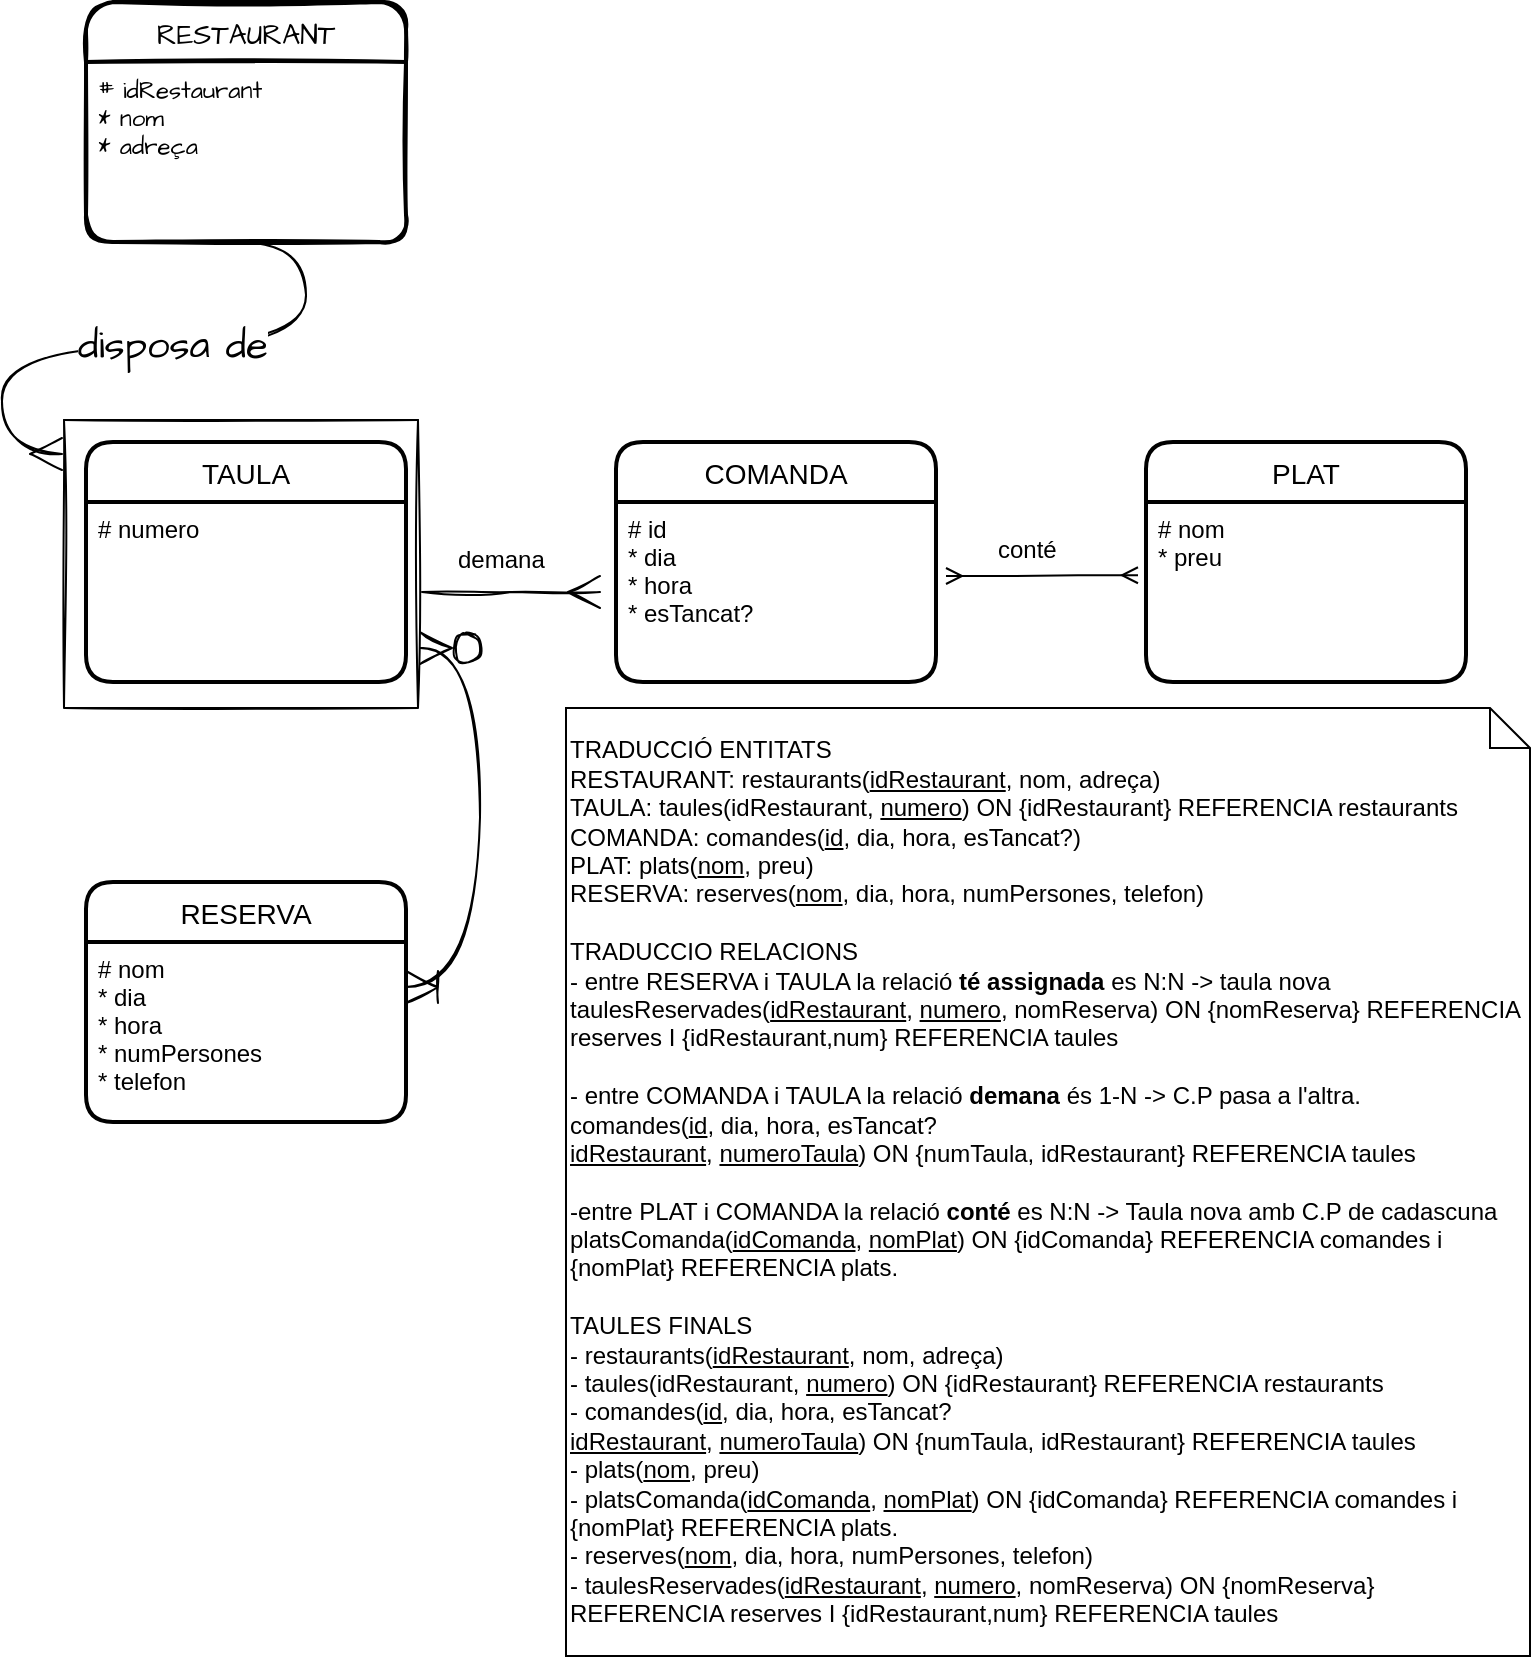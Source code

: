 <mxfile version="15.5.2" type="device"><diagram id="R2lEEEUBdFMjLlhIrx00" name="Page-1"><mxGraphModel dx="1038" dy="579" grid="0" gridSize="10" guides="1" tooltips="1" connect="1" arrows="1" fold="1" page="1" pageScale="1" pageWidth="850" pageHeight="1100" math="0" shadow="0" extFonts="Permanent Marker^https://fonts.googleapis.com/css?family=Permanent+Marker"><root><mxCell id="0"/><mxCell id="1" parent="0"/><mxCell id="PauZo8YYfAVxRnWJixpw-1" value="TAULA" style="swimlane;childLayout=stackLayout;horizontal=1;startSize=30;horizontalStack=0;rounded=1;fontSize=14;fontStyle=0;strokeWidth=2;resizeParent=0;resizeLast=1;shadow=0;dashed=0;align=center;" parent="1" vertex="1"><mxGeometry x="80" y="262" width="160" height="120" as="geometry"/></mxCell><mxCell id="PauZo8YYfAVxRnWJixpw-2" value="# numero" style="align=left;strokeColor=none;fillColor=none;spacingLeft=4;fontSize=12;verticalAlign=top;resizable=0;rotatable=0;part=1;" parent="PauZo8YYfAVxRnWJixpw-1" vertex="1"><mxGeometry y="30" width="160" height="90" as="geometry"/></mxCell><mxCell id="PauZo8YYfAVxRnWJixpw-3" value="PLAT" style="swimlane;childLayout=stackLayout;horizontal=1;startSize=30;horizontalStack=0;rounded=1;fontSize=14;fontStyle=0;strokeWidth=2;resizeParent=0;resizeLast=1;shadow=0;dashed=0;align=center;" parent="1" vertex="1"><mxGeometry x="610" y="262" width="160" height="120" as="geometry"/></mxCell><mxCell id="PauZo8YYfAVxRnWJixpw-4" value="# nom&#10;* preu" style="align=left;strokeColor=none;fillColor=none;spacingLeft=4;fontSize=12;verticalAlign=top;resizable=0;rotatable=0;part=1;" parent="PauZo8YYfAVxRnWJixpw-3" vertex="1"><mxGeometry y="30" width="160" height="90" as="geometry"/></mxCell><mxCell id="PauZo8YYfAVxRnWJixpw-5" value="COMANDA" style="swimlane;childLayout=stackLayout;horizontal=1;startSize=30;horizontalStack=0;rounded=1;fontSize=14;fontStyle=0;strokeWidth=2;resizeParent=0;resizeLast=1;shadow=0;dashed=0;align=center;" parent="1" vertex="1"><mxGeometry x="345" y="262" width="160" height="120" as="geometry"/></mxCell><mxCell id="PauZo8YYfAVxRnWJixpw-6" value="# id&#10;* dia&#10;* hora&#10;* esTancat?" style="align=left;strokeColor=none;fillColor=none;spacingLeft=4;fontSize=12;verticalAlign=top;resizable=0;rotatable=0;part=1;" parent="PauZo8YYfAVxRnWJixpw-5" vertex="1"><mxGeometry y="30" width="160" height="90" as="geometry"/></mxCell><mxCell id="PauZo8YYfAVxRnWJixpw-8" value="RESERVA" style="swimlane;childLayout=stackLayout;horizontal=1;startSize=30;horizontalStack=0;rounded=1;fontSize=14;fontStyle=0;strokeWidth=2;resizeParent=0;resizeLast=1;shadow=0;dashed=0;align=center;" parent="1" vertex="1"><mxGeometry x="80" y="482" width="160" height="120" as="geometry"/></mxCell><mxCell id="PauZo8YYfAVxRnWJixpw-9" value="# nom&#10;* dia&#10;* hora&#10;* numPersones&#10;* telefon" style="align=left;strokeColor=none;fillColor=none;spacingLeft=4;fontSize=12;verticalAlign=top;resizable=0;rotatable=0;part=1;" parent="PauZo8YYfAVxRnWJixpw-8" vertex="1"><mxGeometry y="30" width="160" height="90" as="geometry"/></mxCell><mxCell id="PauZo8YYfAVxRnWJixpw-12" value="" style="edgeStyle=entityRelationEdgeStyle;fontSize=12;html=1;endArrow=ERmany;startArrow=ERmany;rounded=0;entryX=-0.025;entryY=0.407;entryDx=0;entryDy=0;entryPerimeter=0;" parent="1" target="PauZo8YYfAVxRnWJixpw-4" edge="1"><mxGeometry width="100" height="100" relative="1" as="geometry"><mxPoint x="510" y="329" as="sourcePoint"/><mxPoint x="470" y="352" as="targetPoint"/></mxGeometry></mxCell><mxCell id="PauZo8YYfAVxRnWJixpw-14" value="demana" style="text;strokeColor=none;fillColor=none;spacingLeft=4;spacingRight=4;overflow=hidden;rotatable=0;points=[[0,0.5],[1,0.5]];portConstraint=eastwest;fontSize=12;" parent="1" vertex="1"><mxGeometry x="260" y="307" width="60" height="30" as="geometry"/></mxCell><mxCell id="PauZo8YYfAVxRnWJixpw-15" value="conté" style="text;strokeColor=none;fillColor=none;spacingLeft=4;spacingRight=4;overflow=hidden;rotatable=0;points=[[0,0.5],[1,0.5]];portConstraint=eastwest;fontSize=12;" parent="1" vertex="1"><mxGeometry x="530" y="302" width="40" height="30" as="geometry"/></mxCell><mxCell id="PauZo8YYfAVxRnWJixpw-16" value="TRADUCCIÓ ENTITATS&lt;br&gt;RESTAURANT: restaurants(&lt;u&gt;idRestaurant&lt;/u&gt;, nom, adreça)&lt;br&gt;TAULA: taules(idRestaurant,&amp;nbsp;&lt;u&gt;numero&lt;/u&gt;) ON {idRestaurant} REFERENCIA restaurants&lt;br&gt;&lt;div&gt;COMANDA: comandes(&lt;u&gt;id&lt;/u&gt;, dia, hora, esTancat?)&lt;/div&gt;&lt;div&gt;PLAT: plats(&lt;u&gt;nom&lt;/u&gt;, preu)&lt;/div&gt;&lt;div&gt;RESERVA: reserves(&lt;u&gt;nom&lt;/u&gt;, dia, hora, numPersones, telefon)&lt;/div&gt;&lt;div&gt;&lt;br&gt;&lt;/div&gt;&lt;div&gt;TRADUCCIO RELACIONS&lt;/div&gt;&lt;div&gt;- entre RESERVA i TAULA la relació &lt;b&gt;té assignada&lt;/b&gt; es N:N -&amp;gt; taula nova&lt;/div&gt;&lt;div&gt;taulesReservades(&lt;u&gt;idRestaurant&lt;/u&gt;,&amp;nbsp;&lt;u&gt;numero&lt;/u&gt;, nomReserva) ON {nomReserva} REFERENCIA reserves I {idRestaurant,num} REFERENCIA taules&lt;/div&gt;&lt;div&gt;&lt;br&gt;&lt;/div&gt;&lt;div&gt;- entre COMANDA i TAULA la relació &lt;b&gt;demana &lt;/b&gt;és 1-N -&amp;gt; C.P pasa a l'altra.&lt;/div&gt;&lt;div&gt;comandes(&lt;u&gt;id&lt;/u&gt;, dia, hora, esTancat?&lt;/div&gt;&lt;u&gt;idRestaurant&lt;/u&gt;,&amp;nbsp;&lt;u&gt;numeroTaula&lt;/u&gt;&lt;span&gt;) ON {numTaula, idRestaurant} REFERENCIA taules&lt;/span&gt;&lt;u&gt;&lt;br&gt;&lt;/u&gt;&lt;div&gt;&lt;br&gt;&lt;/div&gt;&lt;div&gt;-entre PLAT i COMANDA la relació &lt;b&gt;conté&lt;/b&gt; es N:N -&amp;gt; Taula nova amb C.P de cadascuna&lt;/div&gt;&lt;div&gt;platsComanda(&lt;u&gt;idComanda&lt;/u&gt;, &lt;u&gt;nomPlat&lt;/u&gt;) ON {idComanda} REFERENCIA comandes i {nomPlat} REFERENCIA plats.&lt;/div&gt;&lt;div&gt;&lt;br&gt;&lt;/div&gt;&lt;div&gt;TAULES FINALS&lt;/div&gt;&lt;div&gt;- restaurants(&lt;u&gt;idRestaurant&lt;/u&gt;, nom, adreça)&lt;br&gt;- taules(idRestaurant,&amp;nbsp;&lt;u&gt;numero&lt;/u&gt;) ON {idRestaurant} REFERENCIA restaurants&lt;br&gt;&lt;div&gt;&lt;div&gt;- comandes(&lt;u&gt;id&lt;/u&gt;, dia, hora, esTancat?&lt;/div&gt;&lt;u&gt;idRestaurant&lt;/u&gt;,&amp;nbsp;&lt;u&gt;numeroTaula&lt;/u&gt;) ON {numTaula, idRestaurant} REFERENCIA taules&lt;br&gt;&lt;/div&gt;&lt;div&gt;- plats(&lt;u&gt;nom&lt;/u&gt;, preu)&lt;/div&gt;&lt;div&gt;- platsComanda(&lt;u&gt;idComanda&lt;/u&gt;,&amp;nbsp;&lt;u&gt;nomPlat&lt;/u&gt;) ON {idComanda} REFERENCIA comandes i {nomPlat} REFERENCIA plats.&lt;br&gt;&lt;/div&gt;&lt;div&gt;- reserves(&lt;u&gt;nom&lt;/u&gt;, dia, hora, numPersones, telefon)&lt;/div&gt;&lt;/div&gt;&lt;div&gt;- taulesReservades(&lt;u&gt;idRestaurant&lt;/u&gt;,&amp;nbsp;&lt;u&gt;numero&lt;/u&gt;, nomReserva) ON {nomReserva} REFERENCIA reserves I {idRestaurant,num} REFERENCIA taules&lt;br&gt;&lt;/div&gt;" style="shape=note;size=20;whiteSpace=wrap;html=1;align=left;" parent="1" vertex="1"><mxGeometry x="320" y="395" width="482" height="474" as="geometry"/></mxCell><mxCell id="I5bywQnxSFfHPA8K0sK5-1" value="" style="edgeStyle=entityRelationEdgeStyle;fontSize=12;html=1;endArrow=ERmany;rounded=0;sketch=1;hachureGap=4;fontFamily=Architects Daughter;fontSource=https%3A%2F%2Ffonts.googleapis.com%2Fcss%3Ffamily%3DArchitects%2BDaughter;startSize=14;endSize=14;sourcePerimeterSpacing=8;targetPerimeterSpacing=8;curved=1;" parent="1" source="PauZo8YYfAVxRnWJixpw-2" target="PauZo8YYfAVxRnWJixpw-6" edge="1"><mxGeometry width="100" height="100" relative="1" as="geometry"><mxPoint x="374" y="517" as="sourcePoint"/><mxPoint x="474" y="417" as="targetPoint"/></mxGeometry></mxCell><mxCell id="I5bywQnxSFfHPA8K0sK5-4" value="" style="edgeStyle=entityRelationEdgeStyle;fontSize=12;html=1;endArrow=ERoneToMany;startArrow=ERzeroToMany;rounded=0;sketch=1;hachureGap=4;fontFamily=Architects Daughter;fontSource=https%3A%2F%2Ffonts.googleapis.com%2Fcss%3Ffamily%3DArchitects%2BDaughter;startSize=14;endSize=14;sourcePerimeterSpacing=8;targetPerimeterSpacing=8;curved=1;entryX=1;entryY=0.25;entryDx=0;entryDy=0;" parent="1" target="PauZo8YYfAVxRnWJixpw-9" edge="1"><mxGeometry width="100" height="100" relative="1" as="geometry"><mxPoint x="247" y="365" as="sourcePoint"/><mxPoint x="474" y="417" as="targetPoint"/></mxGeometry></mxCell><mxCell id="I5bywQnxSFfHPA8K0sK5-5" value="RESTAURANT" style="swimlane;childLayout=stackLayout;horizontal=1;startSize=30;horizontalStack=0;rounded=1;fontSize=14;fontStyle=0;strokeWidth=2;resizeParent=0;resizeLast=1;shadow=0;dashed=0;align=center;sketch=1;hachureGap=4;pointerEvents=0;fontFamily=Architects Daughter;fontSource=https%3A%2F%2Ffonts.googleapis.com%2Fcss%3Ffamily%3DArchitects%2BDaughter;" parent="1" vertex="1"><mxGeometry x="80" y="42" width="160" height="120" as="geometry"/></mxCell><mxCell id="I5bywQnxSFfHPA8K0sK5-6" value="# idRestaurant&#10;* nom&#10;* adreça" style="align=left;strokeColor=none;fillColor=none;spacingLeft=4;fontSize=12;verticalAlign=top;resizable=0;rotatable=0;part=1;sketch=1;hachureGap=4;pointerEvents=0;fontFamily=Architects Daughter;fontSource=https%3A%2F%2Ffonts.googleapis.com%2Fcss%3Ffamily%3DArchitects%2BDaughter;" parent="I5bywQnxSFfHPA8K0sK5-5" vertex="1"><mxGeometry y="30" width="160" height="90" as="geometry"/></mxCell><mxCell id="I5bywQnxSFfHPA8K0sK5-7" value="" style="swimlane;startSize=0;sketch=1;hachureGap=4;pointerEvents=0;fontFamily=Architects Daughter;fontSource=https%3A%2F%2Ffonts.googleapis.com%2Fcss%3Ffamily%3DArchitects%2BDaughter;fontSize=20;" parent="1" vertex="1"><mxGeometry x="69" y="251" width="177" height="144" as="geometry"/></mxCell><mxCell id="I5bywQnxSFfHPA8K0sK5-8" value="" style="edgeStyle=entityRelationEdgeStyle;fontSize=12;html=1;endArrow=ERmany;rounded=0;sketch=1;hachureGap=4;fontFamily=Architects Daughter;fontSource=https%3A%2F%2Ffonts.googleapis.com%2Fcss%3Ffamily%3DArchitects%2BDaughter;startSize=14;endSize=14;sourcePerimeterSpacing=8;targetPerimeterSpacing=8;curved=1;exitX=0.5;exitY=1;exitDx=0;exitDy=0;" parent="1" source="I5bywQnxSFfHPA8K0sK5-6" edge="1"><mxGeometry width="100" height="100" relative="1" as="geometry"><mxPoint x="374" y="304" as="sourcePoint"/><mxPoint x="68" y="268" as="targetPoint"/></mxGeometry></mxCell><mxCell id="I5bywQnxSFfHPA8K0sK5-9" value="disposa de" style="edgeLabel;html=1;align=center;verticalAlign=middle;resizable=0;points=[];fontSize=20;fontFamily=Architects Daughter;" parent="I5bywQnxSFfHPA8K0sK5-8" vertex="1" connectable="0"><mxGeometry x="-0.055" y="-2" relative="1" as="geometry"><mxPoint as="offset"/></mxGeometry></mxCell></root></mxGraphModel></diagram></mxfile>